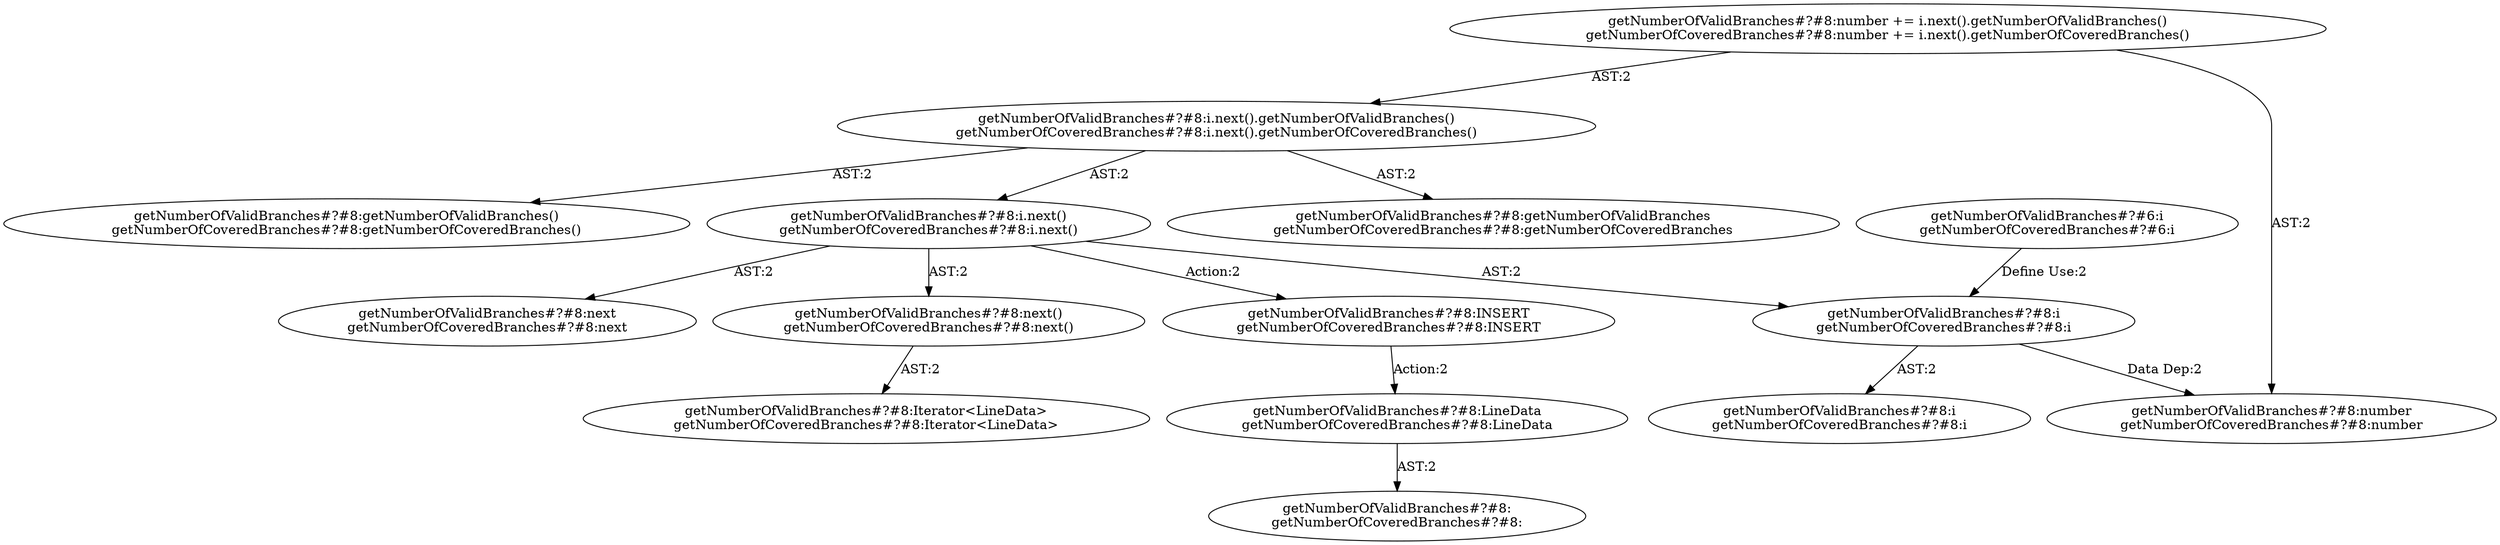 digraph "Pattern" {
0 [label="getNumberOfValidBranches#?#8:INSERT
getNumberOfCoveredBranches#?#8:INSERT" shape=ellipse]
1 [label="getNumberOfValidBranches#?#8:i.next()
getNumberOfCoveredBranches#?#8:i.next()" shape=ellipse]
2 [label="getNumberOfValidBranches#?#8:i.next().getNumberOfValidBranches()
getNumberOfCoveredBranches#?#8:i.next().getNumberOfCoveredBranches()" shape=ellipse]
3 [label="getNumberOfValidBranches#?#8:number += i.next().getNumberOfValidBranches()
getNumberOfCoveredBranches#?#8:number += i.next().getNumberOfCoveredBranches()" shape=ellipse]
4 [label="getNumberOfValidBranches#?#8:getNumberOfValidBranches
getNumberOfCoveredBranches#?#8:getNumberOfCoveredBranches" shape=ellipse]
5 [label="getNumberOfValidBranches#?#8:getNumberOfValidBranches()
getNumberOfCoveredBranches#?#8:getNumberOfCoveredBranches()" shape=ellipse]
6 [label="getNumberOfValidBranches#?#8:next
getNumberOfCoveredBranches#?#8:next" shape=ellipse]
7 [label="getNumberOfValidBranches#?#8:i
getNumberOfCoveredBranches#?#8:i" shape=ellipse]
8 [label="getNumberOfValidBranches#?#6:i
getNumberOfCoveredBranches#?#6:i" shape=ellipse]
9 [label="getNumberOfValidBranches#?#8:i
getNumberOfCoveredBranches#?#8:i" shape=ellipse]
10 [label="getNumberOfValidBranches#?#8:number
getNumberOfCoveredBranches#?#8:number" shape=ellipse]
11 [label="getNumberOfValidBranches#?#8:next()
getNumberOfCoveredBranches#?#8:next()" shape=ellipse]
12 [label="getNumberOfValidBranches#?#8:Iterator<LineData>
getNumberOfCoveredBranches#?#8:Iterator<LineData>" shape=ellipse]
13 [label="getNumberOfValidBranches#?#8:LineData
getNumberOfCoveredBranches#?#8:LineData" shape=ellipse]
14 [label="getNumberOfValidBranches#?#8:
getNumberOfCoveredBranches#?#8:" shape=ellipse]
0 -> 13 [label="Action:2"];
1 -> 0 [label="Action:2"];
1 -> 6 [label="AST:2"];
1 -> 7 [label="AST:2"];
1 -> 11 [label="AST:2"];
2 -> 1 [label="AST:2"];
2 -> 4 [label="AST:2"];
2 -> 5 [label="AST:2"];
3 -> 2 [label="AST:2"];
3 -> 10 [label="AST:2"];
7 -> 9 [label="AST:2"];
7 -> 10 [label="Data Dep:2"];
8 -> 7 [label="Define Use:2"];
11 -> 12 [label="AST:2"];
13 -> 14 [label="AST:2"];
}